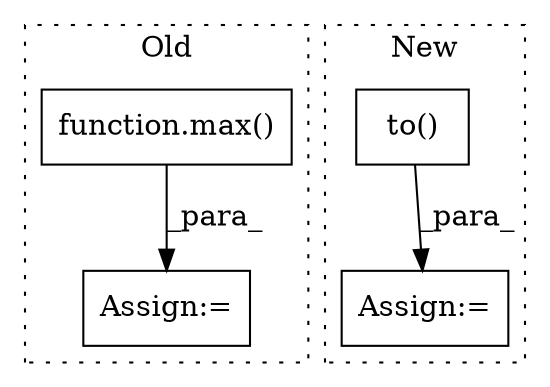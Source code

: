 digraph G {
subgraph cluster0 {
1 [label="function.max()" a="75" s="6319,6363" l="4,1" shape="box"];
4 [label="Assign:=" a="68" s="6312" l="3" shape="box"];
label = "Old";
style="dotted";
}
subgraph cluster1 {
2 [label="to()" a="75" s="6164,6202" l="33,1" shape="box"];
3 [label="Assign:=" a="68" s="6160" l="4" shape="box"];
label = "New";
style="dotted";
}
1 -> 4 [label="_para_"];
2 -> 3 [label="_para_"];
}